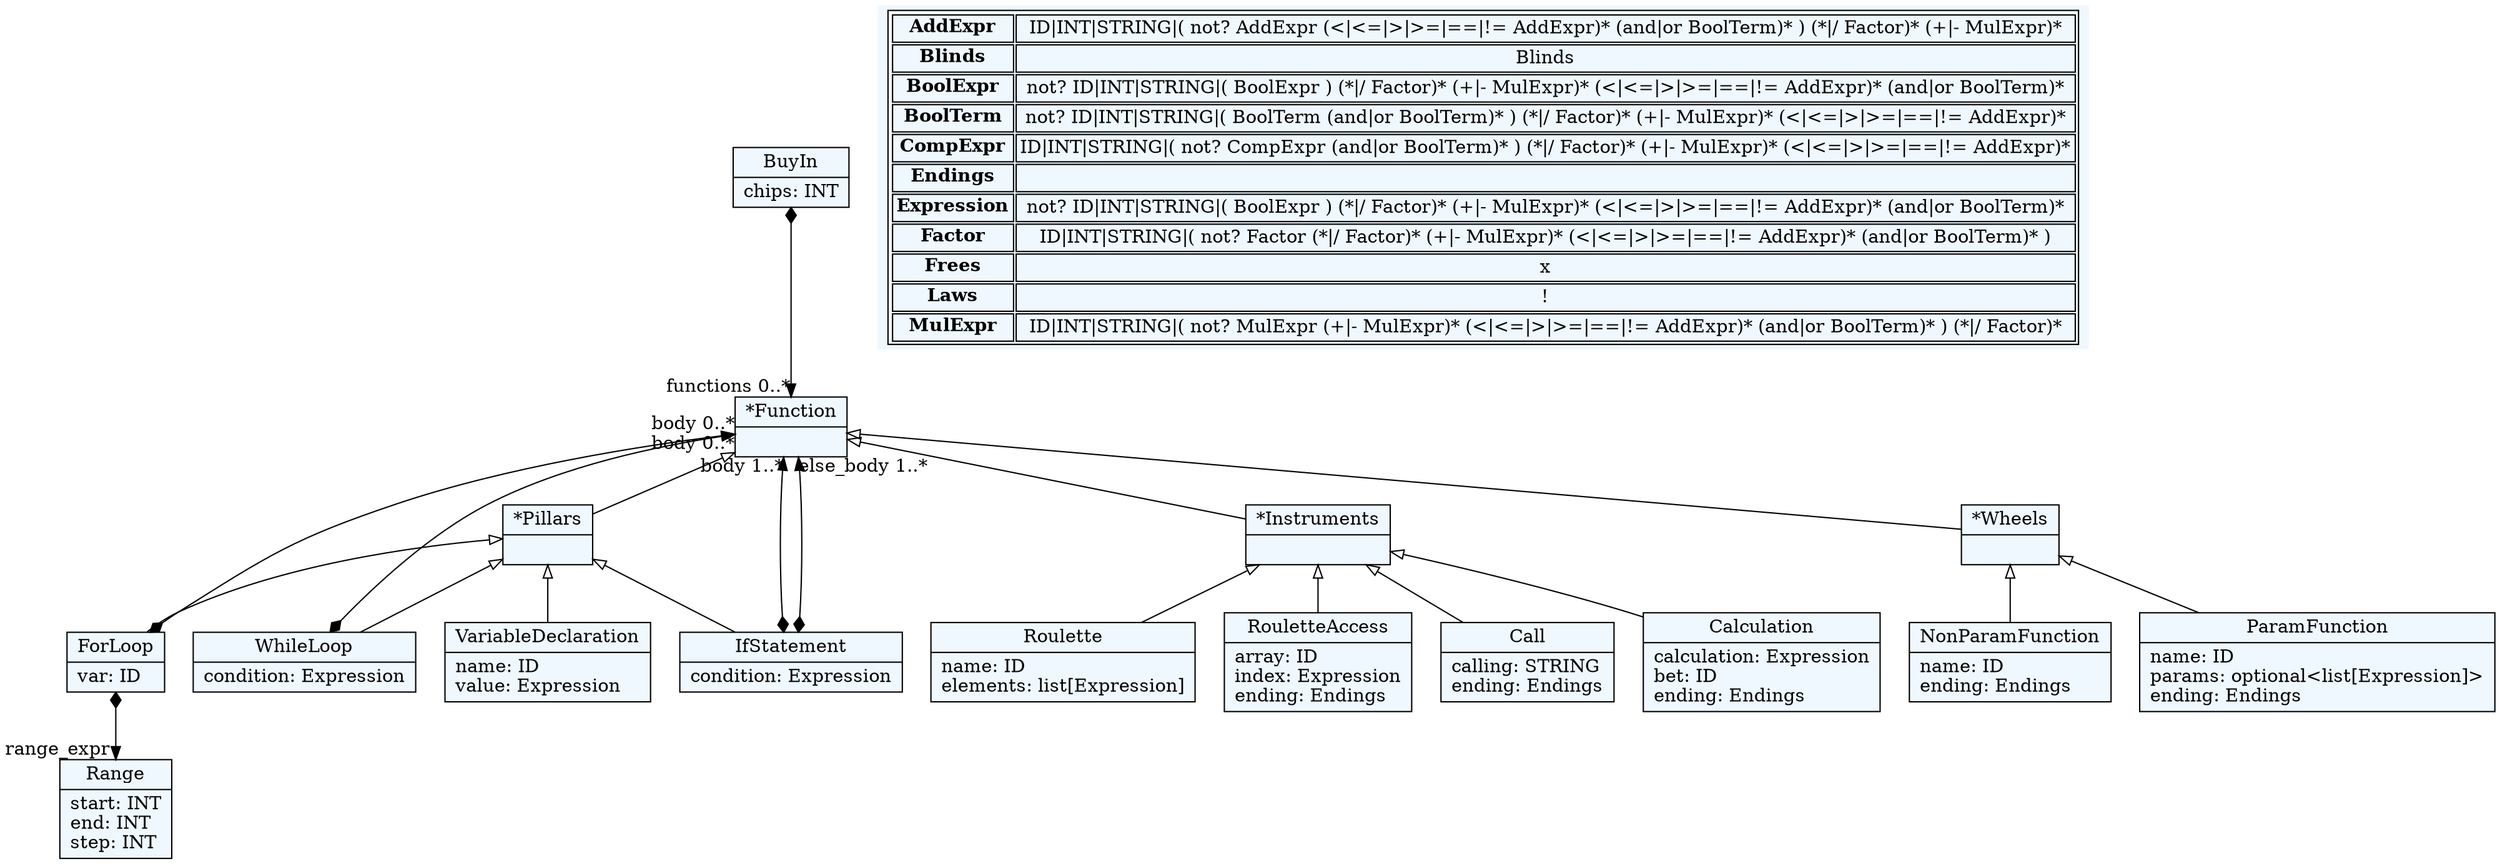 
    digraph textX {
    fontname = "Bitstream Vera Sans"
    fontsize = 8
    node[
        shape=record,
        style=filled,
        fillcolor=aliceblue
    ]
    nodesep = 0.3
    edge[dir=black,arrowtail=empty]


2325705923648[ label="{BuyIn|chips: INT\l}"]

2325689430240[ label="{*Function|}"]

2325705924272[ label="{*Pillars|}"]

2325705923984[ label="{ForLoop|var: ID\l}"]

2325705924368[ label="{WhileLoop|condition: Expression\l}"]

2325705928688[ label="{IfStatement|condition: Expression\l}"]

2325705919328[ label="{VariableDeclaration|name: ID\lvalue: Expression\l}"]

2325705922400[ label="{Range|start: INT\lend: INT\lstep: INT\l}"]

2325705920912[ label="{*Instruments|}"]

2325705919520[ label="{Call|calling: STRING\lending: Endings\l}"]

2325705918944[ label="{Calculation|calculation: Expression\lbet: ID\lending: Endings\l}"]

2325705917600[ label="{Roulette|name: ID\lelements: list[Expression]\l}"]

2325705923696[ label="{RouletteAccess|array: ID\lindex: Expression\lending: Endings\l}"]

2325705923504[ label="{*Wheels|}"]

2325705923744[ label="{NonParamFunction|name: ID\lending: Endings\l}"]

2325705931232[ label="{ParamFunction|name: ID\lparams: optional\<list[Expression]\>\lending: Endings\l}"]



2325705923648 -> 2325689430240[arrowtail=diamond, dir=both, headlabel="functions 0..*"]
2325689430240 -> 2325705924272 [dir=back]
2325689430240 -> 2325705920912 [dir=back]
2325689430240 -> 2325705923504 [dir=back]
2325705924272 -> 2325705923984 [dir=back]
2325705924272 -> 2325705924368 [dir=back]
2325705924272 -> 2325705928688 [dir=back]
2325705924272 -> 2325705919328 [dir=back]
2325705923984 -> 2325705922400[arrowtail=diamond, dir=both, headlabel="range_expr "]
2325705923984 -> 2325689430240[arrowtail=diamond, dir=both, headlabel="body 0..*"]
2325705924368 -> 2325689430240[arrowtail=diamond, dir=both, headlabel="body 0..*"]
2325705928688 -> 2325689430240[arrowtail=diamond, dir=both, headlabel="body 1..*"]
2325705928688 -> 2325689430240[arrowtail=diamond, dir=both, headlabel="else_body 1..*"]
2325705920912 -> 2325705919520 [dir=back]
2325705920912 -> 2325705918944 [dir=back]
2325705920912 -> 2325705917600 [dir=back]
2325705920912 -> 2325705923696 [dir=back]
2325705923504 -> 2325705923744 [dir=back]
2325705923504 -> 2325705931232 [dir=back]
match_rules [ shape=plaintext, label=< <table>
	<tr>
		<td><b>AddExpr</b></td><td>ID|INT|STRING|( not? AddExpr (&lt;|&lt;=|&gt;|&gt;=|==|!= AddExpr)* (and|or BoolTerm)* ) (*|/ Factor)* (+|- MulExpr)*</td>
	</tr>
	<tr>
		<td><b>Blinds</b></td><td>Blinds</td>
	</tr>
	<tr>
		<td><b>BoolExpr</b></td><td>not? ID|INT|STRING|( BoolExpr ) (*|/ Factor)* (+|- MulExpr)* (&lt;|&lt;=|&gt;|&gt;=|==|!= AddExpr)* (and|or BoolTerm)*</td>
	</tr>
	<tr>
		<td><b>BoolTerm</b></td><td>not? ID|INT|STRING|( BoolTerm (and|or BoolTerm)* ) (*|/ Factor)* (+|- MulExpr)* (&lt;|&lt;=|&gt;|&gt;=|==|!= AddExpr)*</td>
	</tr>
	<tr>
		<td><b>CompExpr</b></td><td>ID|INT|STRING|( not? CompExpr (and|or BoolTerm)* ) (*|/ Factor)* (+|- MulExpr)* (&lt;|&lt;=|&gt;|&gt;=|==|!= AddExpr)*</td>
	</tr>
	<tr>
		<td><b>Endings</b></td><td></td>
	</tr>
	<tr>
		<td><b>Expression</b></td><td>not? ID|INT|STRING|( BoolExpr ) (*|/ Factor)* (+|- MulExpr)* (&lt;|&lt;=|&gt;|&gt;=|==|!= AddExpr)* (and|or BoolTerm)*</td>
	</tr>
	<tr>
		<td><b>Factor</b></td><td>ID|INT|STRING|( not? Factor (*|/ Factor)* (+|- MulExpr)* (&lt;|&lt;=|&gt;|&gt;=|==|!= AddExpr)* (and|or BoolTerm)* )</td>
	</tr>
	<tr>
		<td><b>Frees</b></td><td>x</td>
	</tr>
	<tr>
		<td><b>Laws</b></td><td>!</td>
	</tr>
	<tr>
		<td><b>MulExpr</b></td><td>ID|INT|STRING|( not? MulExpr (+|- MulExpr)* (&lt;|&lt;=|&gt;|&gt;=|==|!= AddExpr)* (and|or BoolTerm)* ) (*|/ Factor)*</td>
	</tr>
</table> >]


}
